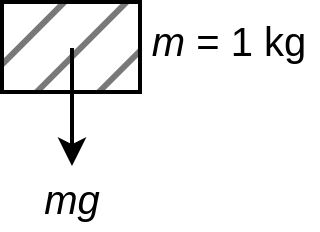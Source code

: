<mxfile version="24.3.1" type="github">
  <diagram name="Page-1" id="McCX37M-9BVXXr7MZ8Cc">
    <mxGraphModel dx="1320" dy="592" grid="0" gridSize="10" guides="1" tooltips="1" connect="1" arrows="1" fold="1" page="0" pageScale="1" pageWidth="827" pageHeight="1169" math="0" shadow="0">
      <root>
        <mxCell id="0" />
        <mxCell id="1" parent="0" />
        <mxCell id="3JHxnx4TPeOH4EBhY94l-1" value="" style="rounded=0;whiteSpace=wrap;html=1;fillStyle=hatch;fillColor=#787878;strokeWidth=2;" vertex="1" parent="1">
          <mxGeometry x="-211" y="31" width="69" height="45" as="geometry" />
        </mxCell>
        <mxCell id="3JHxnx4TPeOH4EBhY94l-2" value="" style="edgeStyle=none;orthogonalLoop=1;jettySize=auto;html=1;rounded=0;fontSize=12;startSize=8;endSize=8;curved=1;strokeWidth=2;" edge="1" parent="1">
          <mxGeometry width="120" relative="1" as="geometry">
            <mxPoint x="-176" y="54" as="sourcePoint" />
            <mxPoint x="-176" y="113" as="targetPoint" />
            <Array as="points" />
          </mxGeometry>
        </mxCell>
        <mxCell id="3JHxnx4TPeOH4EBhY94l-4" value="&lt;i style=&quot;font-size: 20px;&quot;&gt;m&lt;/i&gt; = 1 kg" style="text;strokeColor=none;fillColor=none;html=1;align=center;verticalAlign=middle;whiteSpace=wrap;rounded=0;fontSize=20;fontFamily=Helvetica;" vertex="1" parent="1">
          <mxGeometry x="-142" y="35" width="89" height="30" as="geometry" />
        </mxCell>
        <mxCell id="3JHxnx4TPeOH4EBhY94l-5" value="&lt;i style=&quot;font-size: 20px;&quot;&gt;mg&lt;/i&gt;" style="text;strokeColor=none;fillColor=none;html=1;align=center;verticalAlign=middle;whiteSpace=wrap;rounded=0;fontSize=20;fontFamily=Helvetica;" vertex="1" parent="1">
          <mxGeometry x="-201.5" y="113" width="50" height="32" as="geometry" />
        </mxCell>
      </root>
    </mxGraphModel>
  </diagram>
</mxfile>
